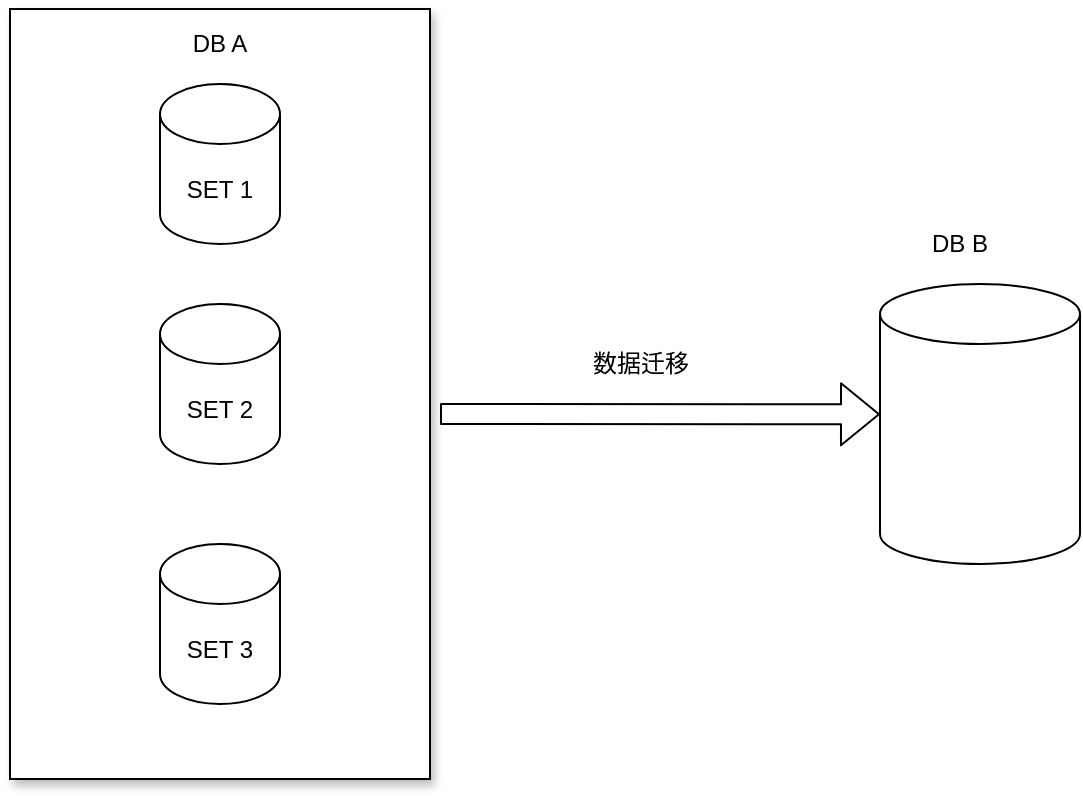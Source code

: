 <mxfile version="14.5.10" type="github">
  <diagram id="ajA-7rZrH3v7r4DViNzP" name="第 1 页">
    <mxGraphModel dx="2066" dy="1154" grid="1" gridSize="10" guides="1" tooltips="1" connect="1" arrows="1" fold="1" page="1" pageScale="1" pageWidth="827" pageHeight="1169" math="0" shadow="0">
      <root>
        <mxCell id="0" />
        <mxCell id="1" parent="0" />
        <mxCell id="XOsibQAMKxcxQqNcDuhD-2" value="" style="whiteSpace=wrap;html=1;shadow=1;" vertex="1" parent="1">
          <mxGeometry x="15" y="202.5" width="210" height="385" as="geometry" />
        </mxCell>
        <mxCell id="XOsibQAMKxcxQqNcDuhD-3" value="SET 1" style="shape=cylinder3;whiteSpace=wrap;html=1;boundedLbl=1;backgroundOutline=1;size=15;" vertex="1" parent="1">
          <mxGeometry x="90" y="240" width="60" height="80" as="geometry" />
        </mxCell>
        <mxCell id="XOsibQAMKxcxQqNcDuhD-4" value="SET 2" style="shape=cylinder3;whiteSpace=wrap;html=1;boundedLbl=1;backgroundOutline=1;size=15;" vertex="1" parent="1">
          <mxGeometry x="90" y="350" width="60" height="80" as="geometry" />
        </mxCell>
        <mxCell id="XOsibQAMKxcxQqNcDuhD-5" value="SET 3" style="shape=cylinder3;whiteSpace=wrap;html=1;boundedLbl=1;backgroundOutline=1;size=15;" vertex="1" parent="1">
          <mxGeometry x="90" y="470" width="60" height="80" as="geometry" />
        </mxCell>
        <mxCell id="XOsibQAMKxcxQqNcDuhD-6" value="" style="shape=cylinder3;whiteSpace=wrap;html=1;boundedLbl=1;backgroundOutline=1;size=15;" vertex="1" parent="1">
          <mxGeometry x="450" y="340" width="100" height="140" as="geometry" />
        </mxCell>
        <mxCell id="XOsibQAMKxcxQqNcDuhD-8" value="" style="shape=flexArrow;endArrow=classic;html=1;entryX=0;entryY=0.526;entryDx=0;entryDy=0;entryPerimeter=0;" edge="1" parent="1">
          <mxGeometry width="50" height="50" relative="1" as="geometry">
            <mxPoint x="230" y="405" as="sourcePoint" />
            <mxPoint x="450" y="405.14" as="targetPoint" />
          </mxGeometry>
        </mxCell>
        <mxCell id="XOsibQAMKxcxQqNcDuhD-9" value="数据迁移" style="text;html=1;align=center;verticalAlign=middle;resizable=0;points=[];autosize=1;strokeColor=none;" vertex="1" parent="1">
          <mxGeometry x="300" y="370" width="60" height="20" as="geometry" />
        </mxCell>
        <mxCell id="XOsibQAMKxcxQqNcDuhD-10" value="DB A" style="text;html=1;strokeColor=none;fillColor=none;align=center;verticalAlign=middle;whiteSpace=wrap;rounded=0;shadow=1;" vertex="1" parent="1">
          <mxGeometry x="100" y="210" width="40" height="20" as="geometry" />
        </mxCell>
        <mxCell id="XOsibQAMKxcxQqNcDuhD-11" value="DB B" style="text;html=1;strokeColor=none;fillColor=none;align=center;verticalAlign=middle;whiteSpace=wrap;rounded=0;shadow=1;" vertex="1" parent="1">
          <mxGeometry x="470" y="310" width="40" height="20" as="geometry" />
        </mxCell>
      </root>
    </mxGraphModel>
  </diagram>
</mxfile>
